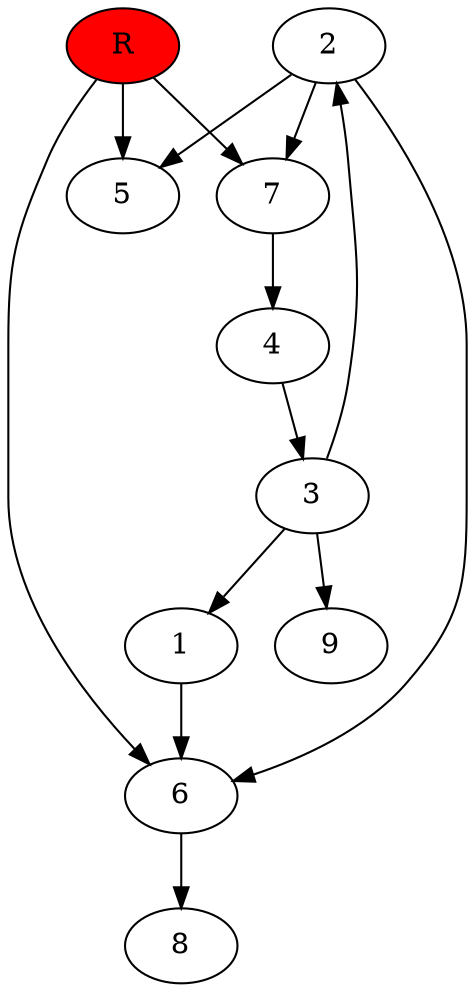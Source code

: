 digraph prb53910 {
	1
	2
	3
	4
	5
	6
	7
	8
	R [fillcolor="#ff0000" style=filled]
	1 -> 6
	2 -> 5
	2 -> 6
	2 -> 7
	3 -> 1
	3 -> 2
	3 -> 9
	4 -> 3
	6 -> 8
	7 -> 4
	R -> 5
	R -> 6
	R -> 7
}
